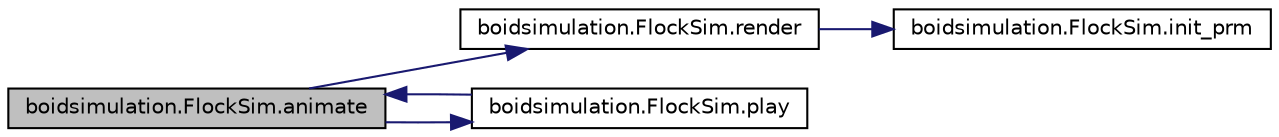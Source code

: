 digraph "boidsimulation.FlockSim.animate"
{
  edge [fontname="Helvetica",fontsize="10",labelfontname="Helvetica",labelfontsize="10"];
  node [fontname="Helvetica",fontsize="10",shape=record];
  rankdir="LR";
  Node1 [label="boidsimulation.FlockSim.animate",height=0.2,width=0.4,color="black", fillcolor="grey75", style="filled" fontcolor="black"];
  Node1 -> Node2 [color="midnightblue",fontsize="10",style="solid",fontname="Helvetica"];
  Node2 [label="boidsimulation.FlockSim.render",height=0.2,width=0.4,color="black", fillcolor="white", style="filled",URL="$classboidsimulation_1_1FlockSim.html#a3c456990ff58b2a5dfae2dd2b5b6d294",tooltip="Renders the scene. "];
  Node2 -> Node3 [color="midnightblue",fontsize="10",style="solid",fontname="Helvetica"];
  Node3 [label="boidsimulation.FlockSim.init_prm",height=0.2,width=0.4,color="black", fillcolor="white", style="filled",URL="$classboidsimulation_1_1FlockSim.html#a86097d942af27dc5df9f7190befd363c",tooltip="Initializes the PRM generator used for the global planner. "];
  Node1 -> Node4 [color="midnightblue",fontsize="10",style="solid",fontname="Helvetica"];
  Node4 [label="boidsimulation.FlockSim.play",height=0.2,width=0.4,color="black", fillcolor="white", style="filled",URL="$classboidsimulation_1_1FlockSim.html#a50ded4dc206f7ae1011347ef234a0091",tooltip="Plays the scene after it has rendered. "];
  Node4 -> Node1 [color="midnightblue",fontsize="10",style="solid",fontname="Helvetica"];
}
